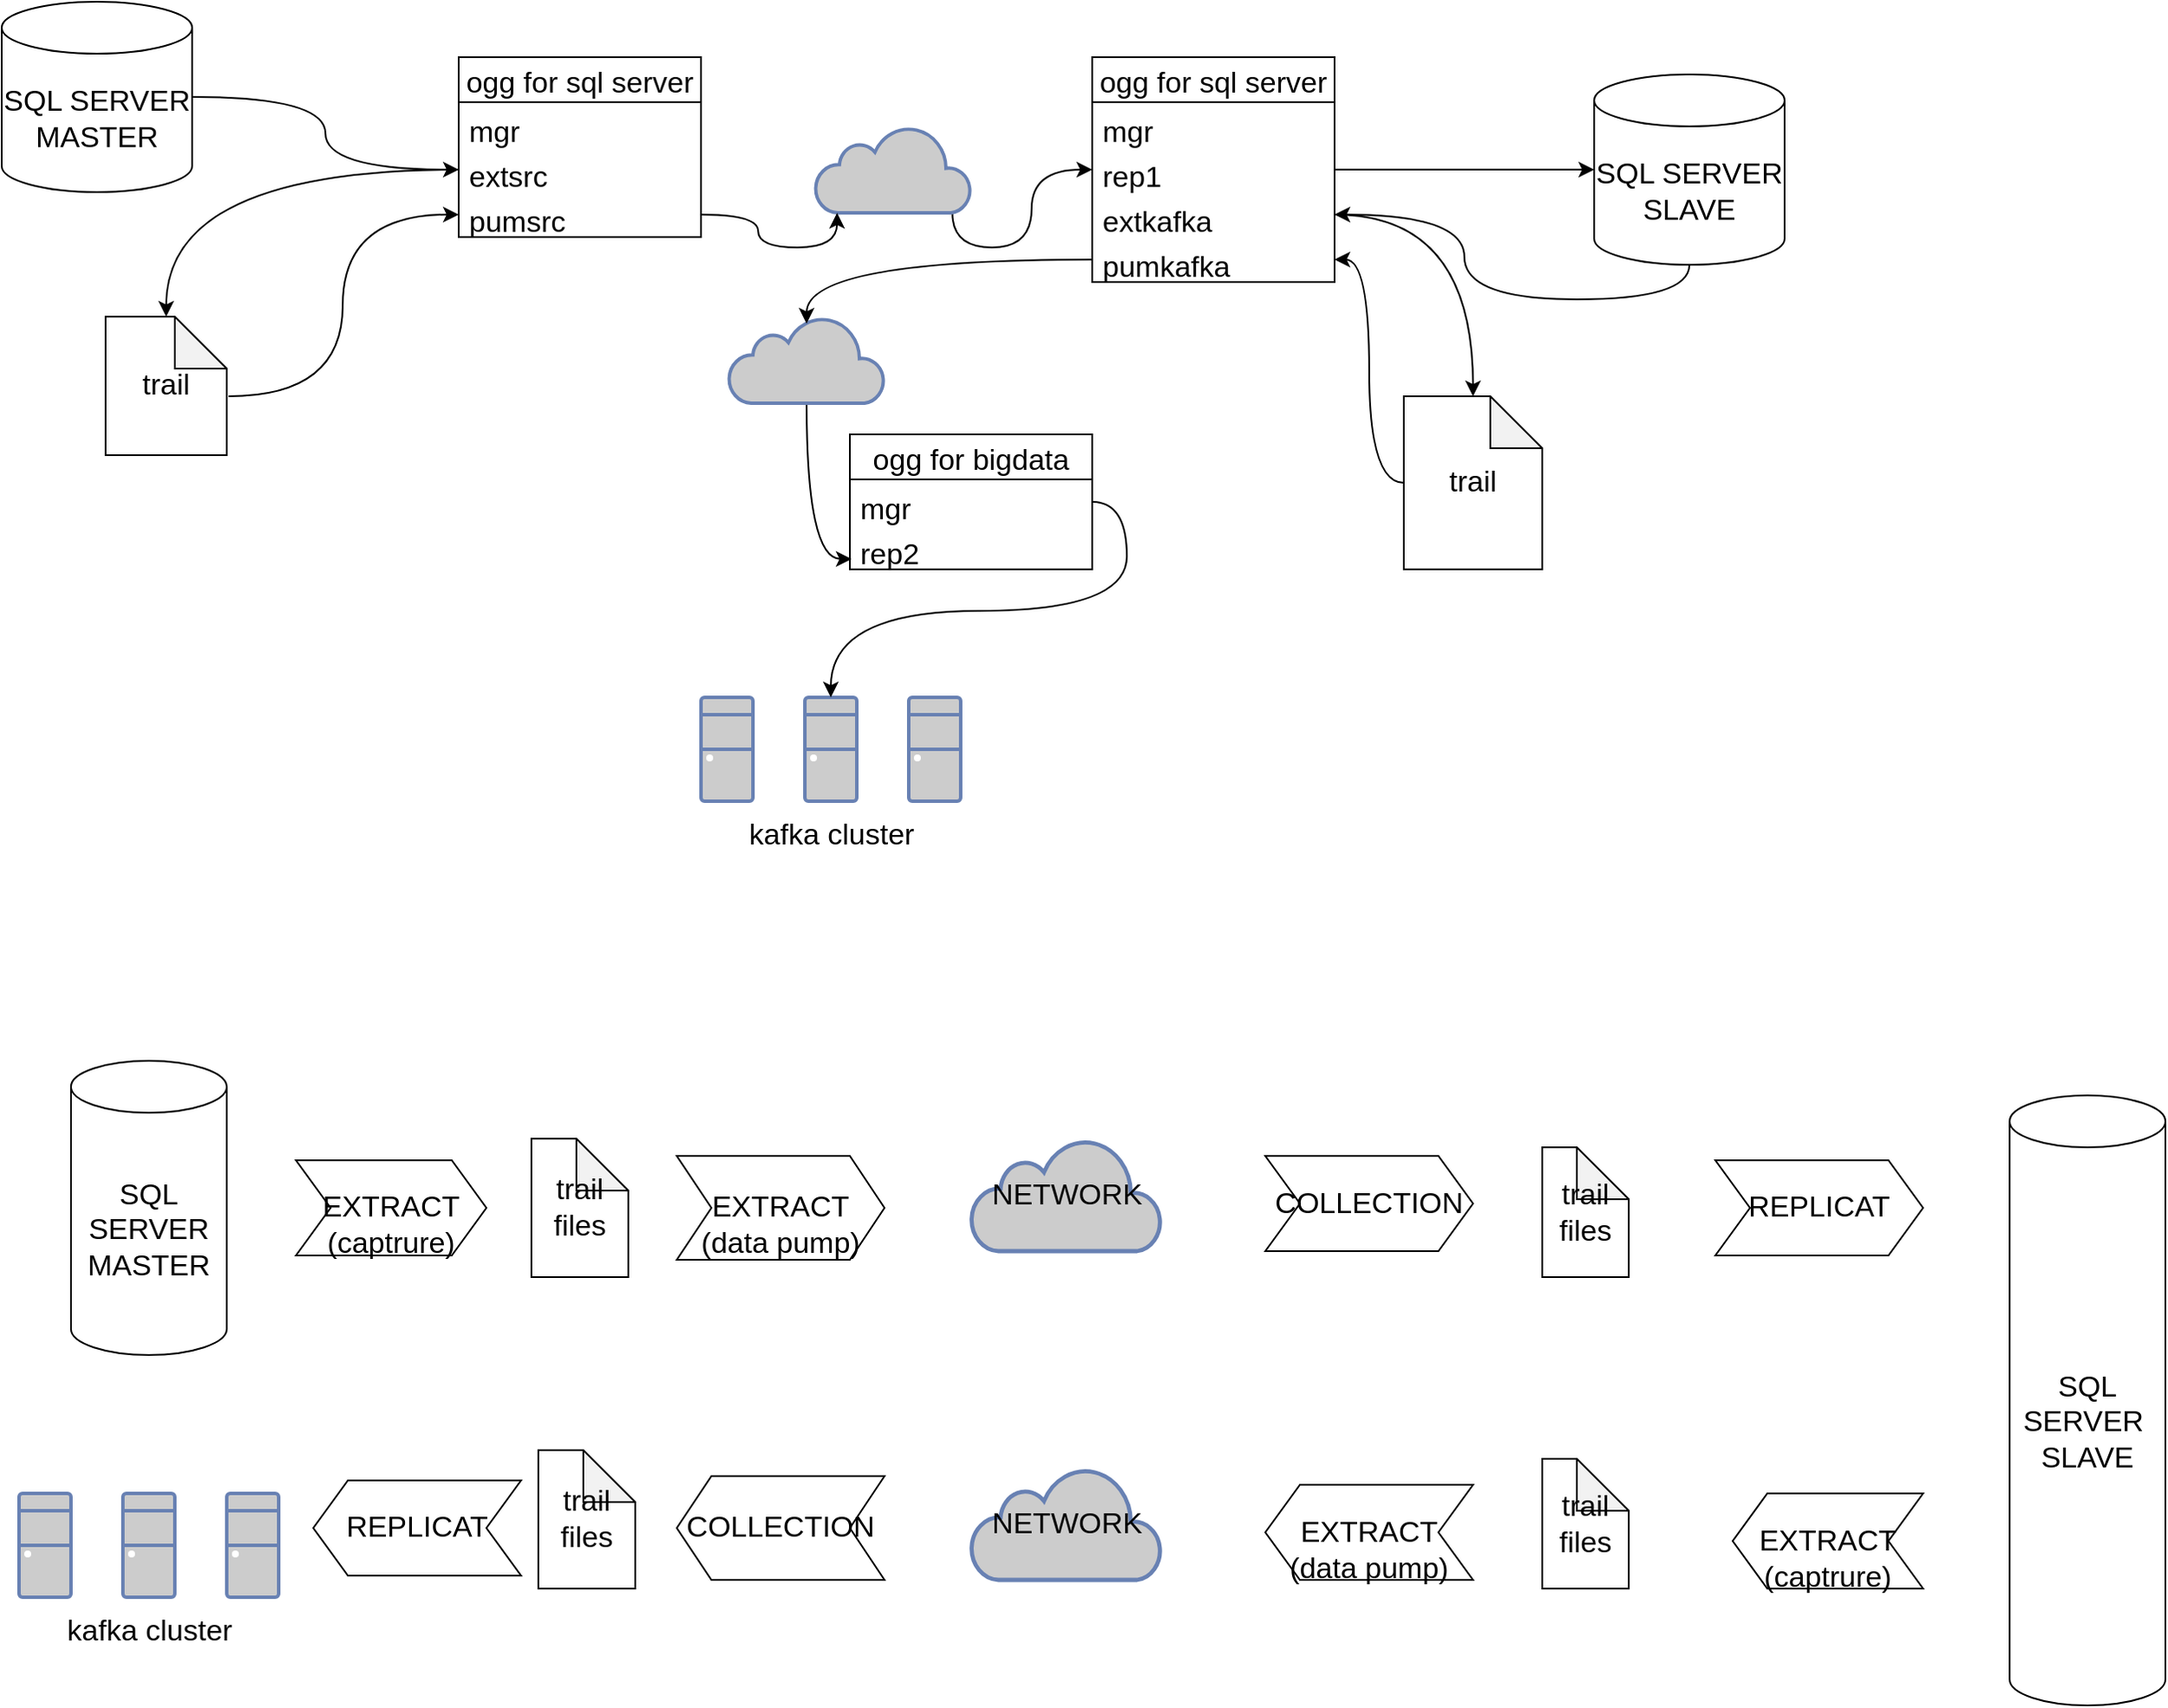 <mxfile version="14.8.6" type="github">
  <diagram id="3NdIKj3AjRtoppcLC5BD" name="Page-1">
    <mxGraphModel dx="1736" dy="900" grid="1" gridSize="10" guides="1" tooltips="1" connect="1" arrows="1" fold="1" page="1" pageScale="1" pageWidth="827" pageHeight="583" math="0" shadow="0">
      <root>
        <mxCell id="0" />
        <mxCell id="1" parent="0" />
        <mxCell id="iy7rbcqCHQWg2O9lpstg-6" style="edgeStyle=orthogonalEdgeStyle;curved=1;rounded=0;orthogonalLoop=1;jettySize=auto;html=1;exitX=1;exitY=0.5;exitDx=0;exitDy=0;exitPerimeter=0;entryX=0;entryY=0.5;entryDx=0;entryDy=0;fontSize=17;" edge="1" parent="1" source="0rGZeWA2M8xUYaBUkDYJ-2" target="0rGZeWA2M8xUYaBUkDYJ-8">
          <mxGeometry relative="1" as="geometry" />
        </mxCell>
        <mxCell id="0rGZeWA2M8xUYaBUkDYJ-2" value="&lt;span style=&quot;font-size: 17px;&quot;&gt;SQL SERVER MASTER&lt;/span&gt;" style="shape=cylinder3;whiteSpace=wrap;html=1;boundedLbl=1;backgroundOutline=1;size=15;fontSize=17;" parent="1" vertex="1">
          <mxGeometry x="10" y="8" width="110" height="110" as="geometry" />
        </mxCell>
        <mxCell id="iy7rbcqCHQWg2O9lpstg-14" style="edgeStyle=orthogonalEdgeStyle;curved=1;rounded=0;orthogonalLoop=1;jettySize=auto;html=1;exitX=0.5;exitY=1;exitDx=0;exitDy=0;exitPerimeter=0;fontSize=17;" edge="1" parent="1" source="0rGZeWA2M8xUYaBUkDYJ-4" target="0rGZeWA2M8xUYaBUkDYJ-13">
          <mxGeometry relative="1" as="geometry" />
        </mxCell>
        <mxCell id="0rGZeWA2M8xUYaBUkDYJ-4" value="&lt;span style=&quot;font-size: 17px;&quot;&gt;SQL SERVER SLAVE&lt;/span&gt;" style="shape=cylinder3;whiteSpace=wrap;html=1;boundedLbl=1;backgroundOutline=1;size=15;fontSize=17;" parent="1" vertex="1">
          <mxGeometry x="930" y="50" width="110" height="110" as="geometry" />
        </mxCell>
        <mxCell id="0rGZeWA2M8xUYaBUkDYJ-6" value="ogg for sql server" style="swimlane;fontStyle=0;childLayout=stackLayout;horizontal=1;startSize=26;horizontalStack=0;resizeParent=1;resizeParentMax=0;resizeLast=0;collapsible=1;marginBottom=0;fontSize=17;" parent="1" vertex="1">
          <mxGeometry x="274" y="40" width="140" height="104" as="geometry" />
        </mxCell>
        <mxCell id="0rGZeWA2M8xUYaBUkDYJ-7" value="mgr" style="text;strokeColor=none;fillColor=none;align=left;verticalAlign=top;spacingLeft=4;spacingRight=4;overflow=hidden;rotatable=0;points=[[0,0.5],[1,0.5]];portConstraint=eastwest;fontSize=17;" parent="0rGZeWA2M8xUYaBUkDYJ-6" vertex="1">
          <mxGeometry y="26" width="140" height="26" as="geometry" />
        </mxCell>
        <mxCell id="0rGZeWA2M8xUYaBUkDYJ-8" value="extsrc" style="text;strokeColor=none;fillColor=none;align=left;verticalAlign=top;spacingLeft=4;spacingRight=4;overflow=hidden;rotatable=0;points=[[0,0.5],[1,0.5]];portConstraint=eastwest;fontSize=17;" parent="0rGZeWA2M8xUYaBUkDYJ-6" vertex="1">
          <mxGeometry y="52" width="140" height="26" as="geometry" />
        </mxCell>
        <mxCell id="0rGZeWA2M8xUYaBUkDYJ-9" value="pumsrc" style="text;strokeColor=none;fillColor=none;align=left;verticalAlign=top;spacingLeft=4;spacingRight=4;overflow=hidden;rotatable=0;points=[[0,0.5],[1,0.5]];portConstraint=eastwest;fontSize=17;" parent="0rGZeWA2M8xUYaBUkDYJ-6" vertex="1">
          <mxGeometry y="78" width="140" height="26" as="geometry" />
        </mxCell>
        <mxCell id="0rGZeWA2M8xUYaBUkDYJ-10" value="ogg for sql server" style="swimlane;fontStyle=0;childLayout=stackLayout;horizontal=1;startSize=26;horizontalStack=0;resizeParent=1;resizeParentMax=0;resizeLast=0;collapsible=1;marginBottom=0;fontSize=17;" parent="1" vertex="1">
          <mxGeometry x="640" y="40" width="140" height="130" as="geometry">
            <mxRectangle x="600" y="130" width="130" height="26" as="alternateBounds" />
          </mxGeometry>
        </mxCell>
        <mxCell id="0rGZeWA2M8xUYaBUkDYJ-11" value="mgr" style="text;strokeColor=none;fillColor=none;align=left;verticalAlign=top;spacingLeft=4;spacingRight=4;overflow=hidden;rotatable=0;points=[[0,0.5],[1,0.5]];portConstraint=eastwest;fontSize=17;" parent="0rGZeWA2M8xUYaBUkDYJ-10" vertex="1">
          <mxGeometry y="26" width="140" height="26" as="geometry" />
        </mxCell>
        <mxCell id="0rGZeWA2M8xUYaBUkDYJ-12" value="rep1" style="text;strokeColor=none;fillColor=none;align=left;verticalAlign=top;spacingLeft=4;spacingRight=4;overflow=hidden;rotatable=0;points=[[0,0.5],[1,0.5]];portConstraint=eastwest;fontSize=17;" parent="0rGZeWA2M8xUYaBUkDYJ-10" vertex="1">
          <mxGeometry y="52" width="140" height="26" as="geometry" />
        </mxCell>
        <mxCell id="0rGZeWA2M8xUYaBUkDYJ-13" value="extkafka&#xa;" style="text;strokeColor=none;fillColor=none;align=left;verticalAlign=top;spacingLeft=4;spacingRight=4;overflow=hidden;rotatable=0;points=[[0,0.5],[1,0.5]];portConstraint=eastwest;fontSize=17;" parent="0rGZeWA2M8xUYaBUkDYJ-10" vertex="1">
          <mxGeometry y="78" width="140" height="26" as="geometry" />
        </mxCell>
        <mxCell id="iy7rbcqCHQWg2O9lpstg-1" value="pumkafka" style="text;strokeColor=none;fillColor=none;align=left;verticalAlign=top;spacingLeft=4;spacingRight=4;overflow=hidden;rotatable=0;points=[[0,0.5],[1,0.5]];portConstraint=eastwest;fontSize=17;" vertex="1" parent="0rGZeWA2M8xUYaBUkDYJ-10">
          <mxGeometry y="104" width="140" height="26" as="geometry" />
        </mxCell>
        <mxCell id="0rGZeWA2M8xUYaBUkDYJ-14" value="ogg for bigdata" style="swimlane;fontStyle=0;childLayout=stackLayout;horizontal=1;startSize=26;horizontalStack=0;resizeParent=1;resizeParentMax=0;resizeLast=0;collapsible=1;marginBottom=0;fontSize=17;" parent="1" vertex="1">
          <mxGeometry x="500" y="258" width="140" height="78" as="geometry" />
        </mxCell>
        <mxCell id="0rGZeWA2M8xUYaBUkDYJ-15" value="mgr" style="text;strokeColor=none;fillColor=none;align=left;verticalAlign=top;spacingLeft=4;spacingRight=4;overflow=hidden;rotatable=0;points=[[0,0.5],[1,0.5]];portConstraint=eastwest;fontSize=17;" parent="0rGZeWA2M8xUYaBUkDYJ-14" vertex="1">
          <mxGeometry y="26" width="140" height="26" as="geometry" />
        </mxCell>
        <mxCell id="0rGZeWA2M8xUYaBUkDYJ-16" value="rep2" style="text;strokeColor=none;fillColor=none;align=left;verticalAlign=top;spacingLeft=4;spacingRight=4;overflow=hidden;rotatable=0;points=[[0,0.5],[1,0.5]];portConstraint=eastwest;fontSize=17;" parent="0rGZeWA2M8xUYaBUkDYJ-14" vertex="1">
          <mxGeometry y="52" width="140" height="26" as="geometry" />
        </mxCell>
        <mxCell id="iy7rbcqCHQWg2O9lpstg-9" style="edgeStyle=orthogonalEdgeStyle;curved=1;rounded=0;orthogonalLoop=1;jettySize=auto;html=1;exitX=1.014;exitY=0.575;exitDx=0;exitDy=0;exitPerimeter=0;entryX=0;entryY=0.5;entryDx=0;entryDy=0;fontSize=17;" edge="1" parent="1" source="iy7rbcqCHQWg2O9lpstg-7" target="0rGZeWA2M8xUYaBUkDYJ-9">
          <mxGeometry relative="1" as="geometry" />
        </mxCell>
        <mxCell id="iy7rbcqCHQWg2O9lpstg-7" value="trail" style="shape=note;whiteSpace=wrap;html=1;backgroundOutline=1;darkOpacity=0.05;fontSize=17;" vertex="1" parent="1">
          <mxGeometry x="70" y="190" width="70" height="80" as="geometry" />
        </mxCell>
        <mxCell id="iy7rbcqCHQWg2O9lpstg-8" style="edgeStyle=orthogonalEdgeStyle;curved=1;rounded=0;orthogonalLoop=1;jettySize=auto;html=1;exitX=0;exitY=0.5;exitDx=0;exitDy=0;fontSize=17;" edge="1" parent="1" source="0rGZeWA2M8xUYaBUkDYJ-8" target="iy7rbcqCHQWg2O9lpstg-7">
          <mxGeometry relative="1" as="geometry" />
        </mxCell>
        <mxCell id="iy7rbcqCHQWg2O9lpstg-12" style="edgeStyle=orthogonalEdgeStyle;curved=1;rounded=0;orthogonalLoop=1;jettySize=auto;html=1;exitX=0.88;exitY=1;exitDx=0;exitDy=0;exitPerimeter=0;entryX=0;entryY=0.5;entryDx=0;entryDy=0;fontSize=17;" edge="1" parent="1" source="iy7rbcqCHQWg2O9lpstg-10" target="0rGZeWA2M8xUYaBUkDYJ-10">
          <mxGeometry relative="1" as="geometry" />
        </mxCell>
        <mxCell id="iy7rbcqCHQWg2O9lpstg-10" value="" style="html=1;outlineConnect=0;fillColor=#CCCCCC;strokeColor=#6881B3;gradientColor=none;gradientDirection=north;strokeWidth=2;shape=mxgraph.networks.cloud;fontColor=#ffffff;fontSize=17;" vertex="1" parent="1">
          <mxGeometry x="480" y="80" width="90" height="50" as="geometry" />
        </mxCell>
        <mxCell id="iy7rbcqCHQWg2O9lpstg-11" style="edgeStyle=orthogonalEdgeStyle;curved=1;rounded=0;orthogonalLoop=1;jettySize=auto;html=1;exitX=1;exitY=0.5;exitDx=0;exitDy=0;entryX=0.14;entryY=1;entryDx=0;entryDy=0;entryPerimeter=0;fontSize=17;" edge="1" parent="1" source="0rGZeWA2M8xUYaBUkDYJ-9" target="iy7rbcqCHQWg2O9lpstg-10">
          <mxGeometry relative="1" as="geometry" />
        </mxCell>
        <mxCell id="iy7rbcqCHQWg2O9lpstg-13" style="edgeStyle=orthogonalEdgeStyle;curved=1;rounded=0;orthogonalLoop=1;jettySize=auto;html=1;exitX=1;exitY=0.5;exitDx=0;exitDy=0;fontSize=17;" edge="1" parent="1" source="0rGZeWA2M8xUYaBUkDYJ-12" target="0rGZeWA2M8xUYaBUkDYJ-4">
          <mxGeometry relative="1" as="geometry" />
        </mxCell>
        <mxCell id="iy7rbcqCHQWg2O9lpstg-15" style="edgeStyle=orthogonalEdgeStyle;curved=1;rounded=0;orthogonalLoop=1;jettySize=auto;html=1;exitX=1;exitY=0.5;exitDx=0;exitDy=0;fontSize=17;" edge="1" parent="1" source="0rGZeWA2M8xUYaBUkDYJ-13" target="iy7rbcqCHQWg2O9lpstg-16">
          <mxGeometry relative="1" as="geometry">
            <mxPoint x="840" y="220" as="targetPoint" />
          </mxGeometry>
        </mxCell>
        <mxCell id="iy7rbcqCHQWg2O9lpstg-19" style="edgeStyle=orthogonalEdgeStyle;curved=1;rounded=0;orthogonalLoop=1;jettySize=auto;html=1;exitX=0;exitY=0.5;exitDx=0;exitDy=0;exitPerimeter=0;entryX=1;entryY=0.5;entryDx=0;entryDy=0;fontSize=17;" edge="1" parent="1" source="iy7rbcqCHQWg2O9lpstg-16" target="iy7rbcqCHQWg2O9lpstg-1">
          <mxGeometry relative="1" as="geometry" />
        </mxCell>
        <mxCell id="iy7rbcqCHQWg2O9lpstg-16" value="trail" style="shape=note;whiteSpace=wrap;html=1;backgroundOutline=1;darkOpacity=0.05;fontSize=17;" vertex="1" parent="1">
          <mxGeometry x="820" y="236" width="80" height="100" as="geometry" />
        </mxCell>
        <mxCell id="iy7rbcqCHQWg2O9lpstg-23" style="edgeStyle=orthogonalEdgeStyle;curved=1;rounded=0;orthogonalLoop=1;jettySize=auto;html=1;exitX=0.5;exitY=1;exitDx=0;exitDy=0;exitPerimeter=0;entryX=0.007;entryY=0.769;entryDx=0;entryDy=0;entryPerimeter=0;fontSize=17;" edge="1" parent="1" source="iy7rbcqCHQWg2O9lpstg-21" target="0rGZeWA2M8xUYaBUkDYJ-16">
          <mxGeometry relative="1" as="geometry" />
        </mxCell>
        <mxCell id="iy7rbcqCHQWg2O9lpstg-21" value="" style="html=1;outlineConnect=0;fillColor=#CCCCCC;strokeColor=#6881B3;gradientColor=none;gradientDirection=north;strokeWidth=2;shape=mxgraph.networks.cloud;fontColor=#ffffff;fontSize=17;" vertex="1" parent="1">
          <mxGeometry x="430" y="190" width="90" height="50" as="geometry" />
        </mxCell>
        <mxCell id="iy7rbcqCHQWg2O9lpstg-22" style="edgeStyle=orthogonalEdgeStyle;curved=1;rounded=0;orthogonalLoop=1;jettySize=auto;html=1;exitX=0;exitY=0.5;exitDx=0;exitDy=0;entryX=0.5;entryY=0.08;entryDx=0;entryDy=0;entryPerimeter=0;fontSize=17;" edge="1" parent="1" source="iy7rbcqCHQWg2O9lpstg-1" target="iy7rbcqCHQWg2O9lpstg-21">
          <mxGeometry relative="1" as="geometry" />
        </mxCell>
        <mxCell id="iy7rbcqCHQWg2O9lpstg-29" value="" style="group;fontSize=17;" vertex="1" connectable="0" parent="1">
          <mxGeometry x="414" y="410" width="150" height="95" as="geometry" />
        </mxCell>
        <mxCell id="iy7rbcqCHQWg2O9lpstg-24" value="" style="fontColor=#0066CC;verticalAlign=top;verticalLabelPosition=bottom;labelPosition=center;align=center;html=1;outlineConnect=0;fillColor=#CCCCCC;strokeColor=#6881B3;gradientColor=none;gradientDirection=north;strokeWidth=2;shape=mxgraph.networks.desktop_pc;fontSize=17;" vertex="1" parent="iy7rbcqCHQWg2O9lpstg-29">
          <mxGeometry width="30" height="60" as="geometry" />
        </mxCell>
        <mxCell id="iy7rbcqCHQWg2O9lpstg-25" value="" style="fontColor=#0066CC;verticalAlign=top;verticalLabelPosition=bottom;labelPosition=center;align=center;html=1;outlineConnect=0;fillColor=#CCCCCC;strokeColor=#6881B3;gradientColor=none;gradientDirection=north;strokeWidth=2;shape=mxgraph.networks.desktop_pc;fontSize=17;" vertex="1" parent="iy7rbcqCHQWg2O9lpstg-29">
          <mxGeometry x="60" width="30" height="60" as="geometry" />
        </mxCell>
        <mxCell id="iy7rbcqCHQWg2O9lpstg-26" value="" style="fontColor=#0066CC;verticalAlign=top;verticalLabelPosition=bottom;labelPosition=center;align=center;html=1;outlineConnect=0;fillColor=#CCCCCC;strokeColor=#6881B3;gradientColor=none;gradientDirection=north;strokeWidth=2;shape=mxgraph.networks.desktop_pc;fontSize=17;" vertex="1" parent="iy7rbcqCHQWg2O9lpstg-29">
          <mxGeometry x="120" width="30" height="60" as="geometry" />
        </mxCell>
        <mxCell id="iy7rbcqCHQWg2O9lpstg-27" value="kafka cluster" style="text;html=1;align=center;verticalAlign=middle;resizable=0;points=[];autosize=1;strokeColor=none;fontSize=17;" vertex="1" parent="iy7rbcqCHQWg2O9lpstg-29">
          <mxGeometry x="20" y="65" width="110" height="30" as="geometry" />
        </mxCell>
        <mxCell id="iy7rbcqCHQWg2O9lpstg-30" style="edgeStyle=orthogonalEdgeStyle;curved=1;rounded=0;orthogonalLoop=1;jettySize=auto;html=1;exitX=1;exitY=0.5;exitDx=0;exitDy=0;entryX=0.5;entryY=0;entryDx=0;entryDy=0;entryPerimeter=0;fontSize=17;" edge="1" parent="1" source="0rGZeWA2M8xUYaBUkDYJ-15" target="iy7rbcqCHQWg2O9lpstg-25">
          <mxGeometry relative="1" as="geometry" />
        </mxCell>
        <mxCell id="iy7rbcqCHQWg2O9lpstg-32" value="&lt;span style=&quot;font-size: 17px;&quot;&gt;SQL SERVER MASTER&lt;/span&gt;" style="shape=cylinder3;whiteSpace=wrap;html=1;boundedLbl=1;backgroundOutline=1;size=15;fontSize=17;" vertex="1" parent="1">
          <mxGeometry x="50" y="620" width="90" height="170" as="geometry" />
        </mxCell>
        <mxCell id="iy7rbcqCHQWg2O9lpstg-33" value="&lt;br style=&quot;font-size: 17px;&quot;&gt;EXTRACT&lt;br style=&quot;font-size: 17px;&quot;&gt;(captrure)" style="shape=step;perimeter=stepPerimeter;whiteSpace=wrap;html=1;fixedSize=1;fontSize=17;" vertex="1" parent="1">
          <mxGeometry x="180" y="677.5" width="110" height="55" as="geometry" />
        </mxCell>
        <mxCell id="iy7rbcqCHQWg2O9lpstg-34" value="trail files" style="shape=note;whiteSpace=wrap;html=1;backgroundOutline=1;darkOpacity=0.05;fontSize=17;" vertex="1" parent="1">
          <mxGeometry x="316" y="665" width="56" height="80" as="geometry" />
        </mxCell>
        <mxCell id="iy7rbcqCHQWg2O9lpstg-35" value="&lt;br style=&quot;font-size: 17px;&quot;&gt;EXTRACT&lt;br style=&quot;font-size: 17px;&quot;&gt;(data pump)" style="shape=step;perimeter=stepPerimeter;whiteSpace=wrap;html=1;fixedSize=1;fontSize=17;" vertex="1" parent="1">
          <mxGeometry x="400" y="675" width="120" height="60" as="geometry" />
        </mxCell>
        <mxCell id="iy7rbcqCHQWg2O9lpstg-37" value="&lt;font color=&quot;#000000&quot; style=&quot;font-size: 17px;&quot;&gt;NETWORK&lt;/font&gt;" style="html=1;outlineConnect=0;fillColor=#CCCCCC;strokeColor=#6881B3;gradientColor=none;gradientDirection=north;strokeWidth=2;shape=mxgraph.networks.cloud;fontColor=#ffffff;fontSize=17;" vertex="1" parent="1">
          <mxGeometry x="570" y="665" width="110" height="65" as="geometry" />
        </mxCell>
        <mxCell id="iy7rbcqCHQWg2O9lpstg-38" value="COLLECTION" style="shape=step;perimeter=stepPerimeter;whiteSpace=wrap;html=1;fixedSize=1;fontSize=17;" vertex="1" parent="1">
          <mxGeometry x="740" y="675" width="120" height="55" as="geometry" />
        </mxCell>
        <mxCell id="iy7rbcqCHQWg2O9lpstg-39" value="trail files" style="shape=note;whiteSpace=wrap;html=1;backgroundOutline=1;darkOpacity=0.05;fontSize=17;" vertex="1" parent="1">
          <mxGeometry x="900" y="670" width="50" height="75" as="geometry" />
        </mxCell>
        <mxCell id="iy7rbcqCHQWg2O9lpstg-40" value="REPLICAT" style="shape=step;perimeter=stepPerimeter;whiteSpace=wrap;html=1;fixedSize=1;fontSize=17;" vertex="1" parent="1">
          <mxGeometry x="1000" y="677.5" width="120" height="55" as="geometry" />
        </mxCell>
        <mxCell id="iy7rbcqCHQWg2O9lpstg-50" value="&lt;span style=&quot;font-size: 17px;&quot;&gt;SQL SERVER&amp;nbsp;&lt;br style=&quot;font-size: 17px;&quot;&gt;SLAVE&lt;br style=&quot;font-size: 17px;&quot;&gt;&lt;/span&gt;" style="shape=cylinder3;whiteSpace=wrap;html=1;boundedLbl=1;backgroundOutline=1;size=15;fontSize=17;" vertex="1" parent="1">
          <mxGeometry x="1170" y="640" width="90" height="352.5" as="geometry" />
        </mxCell>
        <mxCell id="iy7rbcqCHQWg2O9lpstg-52" value="&lt;br style=&quot;font-size: 17px;&quot;&gt;EXTRACT&lt;br style=&quot;font-size: 17px;&quot;&gt;(captrure)" style="shape=step;perimeter=stepPerimeter;whiteSpace=wrap;html=1;fixedSize=1;direction=west;fontSize=17;" vertex="1" parent="1">
          <mxGeometry x="1010" y="870" width="110" height="55" as="geometry" />
        </mxCell>
        <mxCell id="iy7rbcqCHQWg2O9lpstg-53" value="trail files" style="shape=note;whiteSpace=wrap;html=1;backgroundOutline=1;darkOpacity=0.05;fontSize=17;" vertex="1" parent="1">
          <mxGeometry x="320" y="845" width="56" height="80" as="geometry" />
        </mxCell>
        <mxCell id="iy7rbcqCHQWg2O9lpstg-54" value="COLLECTION" style="shape=step;perimeter=stepPerimeter;whiteSpace=wrap;html=1;fixedSize=1;direction=west;fontSize=17;" vertex="1" parent="1">
          <mxGeometry x="400" y="860" width="120" height="60" as="geometry" />
        </mxCell>
        <mxCell id="iy7rbcqCHQWg2O9lpstg-55" value="&lt;font color=&quot;#000000&quot; style=&quot;font-size: 17px;&quot;&gt;NETWORK&lt;/font&gt;" style="html=1;outlineConnect=0;fillColor=#CCCCCC;strokeColor=#6881B3;gradientColor=none;gradientDirection=north;strokeWidth=2;shape=mxgraph.networks.cloud;fontColor=#ffffff;fontSize=17;" vertex="1" parent="1">
          <mxGeometry x="570" y="855" width="110" height="65" as="geometry" />
        </mxCell>
        <mxCell id="iy7rbcqCHQWg2O9lpstg-56" value="&lt;br style=&quot;font-size: 17px;&quot;&gt;EXTRACT&lt;br style=&quot;font-size: 17px;&quot;&gt;(data pump)" style="shape=step;perimeter=stepPerimeter;whiteSpace=wrap;html=1;fixedSize=1;direction=west;fontSize=17;" vertex="1" parent="1">
          <mxGeometry x="740" y="865" width="120" height="55" as="geometry" />
        </mxCell>
        <mxCell id="iy7rbcqCHQWg2O9lpstg-57" value="trail files" style="shape=note;whiteSpace=wrap;html=1;backgroundOutline=1;darkOpacity=0.05;fontSize=17;" vertex="1" parent="1">
          <mxGeometry x="900" y="850" width="50" height="75" as="geometry" />
        </mxCell>
        <mxCell id="iy7rbcqCHQWg2O9lpstg-58" value="REPLICAT" style="shape=step;perimeter=stepPerimeter;whiteSpace=wrap;html=1;fixedSize=1;direction=west;fontSize=17;" vertex="1" parent="1">
          <mxGeometry x="190" y="862.5" width="120" height="55" as="geometry" />
        </mxCell>
        <mxCell id="iy7rbcqCHQWg2O9lpstg-60" value="" style="group;fontSize=17;" vertex="1" connectable="0" parent="1">
          <mxGeometry x="20" y="870" width="150" height="95" as="geometry" />
        </mxCell>
        <mxCell id="iy7rbcqCHQWg2O9lpstg-61" value="" style="fontColor=#0066CC;verticalAlign=top;verticalLabelPosition=bottom;labelPosition=center;align=center;html=1;outlineConnect=0;fillColor=#CCCCCC;strokeColor=#6881B3;gradientColor=none;gradientDirection=north;strokeWidth=2;shape=mxgraph.networks.desktop_pc;fontSize=17;" vertex="1" parent="iy7rbcqCHQWg2O9lpstg-60">
          <mxGeometry width="30" height="60" as="geometry" />
        </mxCell>
        <mxCell id="iy7rbcqCHQWg2O9lpstg-62" value="" style="fontColor=#0066CC;verticalAlign=top;verticalLabelPosition=bottom;labelPosition=center;align=center;html=1;outlineConnect=0;fillColor=#CCCCCC;strokeColor=#6881B3;gradientColor=none;gradientDirection=north;strokeWidth=2;shape=mxgraph.networks.desktop_pc;fontSize=17;" vertex="1" parent="iy7rbcqCHQWg2O9lpstg-60">
          <mxGeometry x="60" width="30" height="60" as="geometry" />
        </mxCell>
        <mxCell id="iy7rbcqCHQWg2O9lpstg-63" value="" style="fontColor=#0066CC;verticalAlign=top;verticalLabelPosition=bottom;labelPosition=center;align=center;html=1;outlineConnect=0;fillColor=#CCCCCC;strokeColor=#6881B3;gradientColor=none;gradientDirection=north;strokeWidth=2;shape=mxgraph.networks.desktop_pc;fontSize=17;" vertex="1" parent="iy7rbcqCHQWg2O9lpstg-60">
          <mxGeometry x="120" width="30" height="60" as="geometry" />
        </mxCell>
        <mxCell id="iy7rbcqCHQWg2O9lpstg-64" value="kafka cluster" style="text;html=1;align=center;verticalAlign=middle;resizable=0;points=[];autosize=1;strokeColor=none;fontSize=17;" vertex="1" parent="iy7rbcqCHQWg2O9lpstg-60">
          <mxGeometry x="20" y="65" width="110" height="30" as="geometry" />
        </mxCell>
      </root>
    </mxGraphModel>
  </diagram>
</mxfile>
